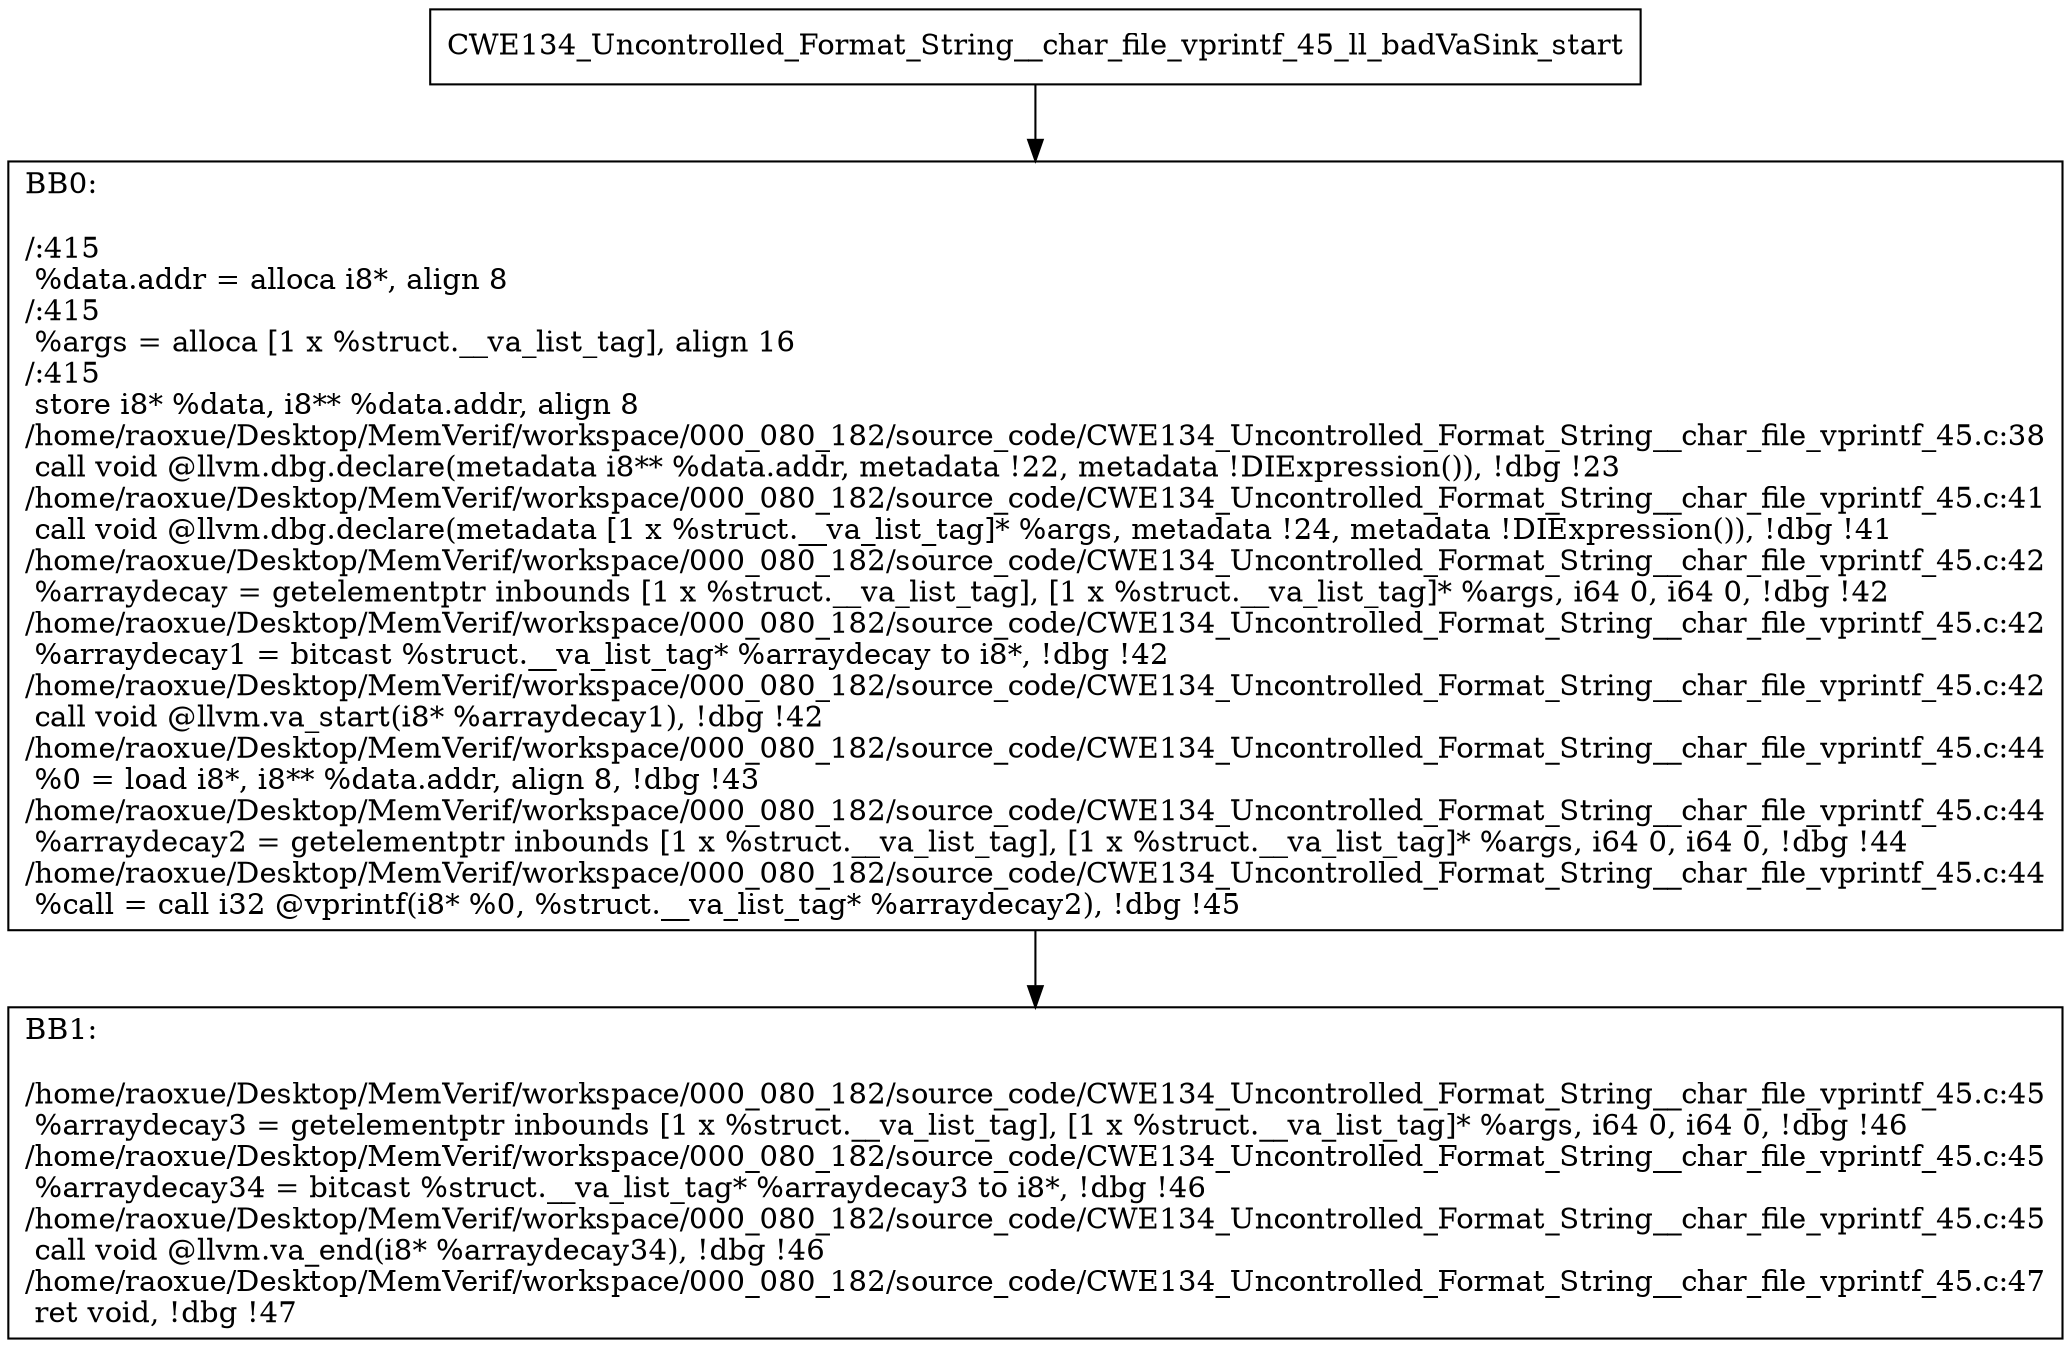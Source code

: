 digraph "CFG for'CWE134_Uncontrolled_Format_String__char_file_vprintf_45_ll_badVaSink' function" {
	BBCWE134_Uncontrolled_Format_String__char_file_vprintf_45_ll_badVaSink_start[shape=record,label="{CWE134_Uncontrolled_Format_String__char_file_vprintf_45_ll_badVaSink_start}"];
	BBCWE134_Uncontrolled_Format_String__char_file_vprintf_45_ll_badVaSink_start-> CWE134_Uncontrolled_Format_String__char_file_vprintf_45_ll_badVaSinkBB0;
	CWE134_Uncontrolled_Format_String__char_file_vprintf_45_ll_badVaSinkBB0 [shape=record, label="{BB0:\l\l/:415\l
  %data.addr = alloca i8*, align 8\l
/:415\l
  %args = alloca [1 x %struct.__va_list_tag], align 16\l
/:415\l
  store i8* %data, i8** %data.addr, align 8\l
/home/raoxue/Desktop/MemVerif/workspace/000_080_182/source_code/CWE134_Uncontrolled_Format_String__char_file_vprintf_45.c:38\l
  call void @llvm.dbg.declare(metadata i8** %data.addr, metadata !22, metadata !DIExpression()), !dbg !23\l
/home/raoxue/Desktop/MemVerif/workspace/000_080_182/source_code/CWE134_Uncontrolled_Format_String__char_file_vprintf_45.c:41\l
  call void @llvm.dbg.declare(metadata [1 x %struct.__va_list_tag]* %args, metadata !24, metadata !DIExpression()), !dbg !41\l
/home/raoxue/Desktop/MemVerif/workspace/000_080_182/source_code/CWE134_Uncontrolled_Format_String__char_file_vprintf_45.c:42\l
  %arraydecay = getelementptr inbounds [1 x %struct.__va_list_tag], [1 x %struct.__va_list_tag]* %args, i64 0, i64 0, !dbg !42\l
/home/raoxue/Desktop/MemVerif/workspace/000_080_182/source_code/CWE134_Uncontrolled_Format_String__char_file_vprintf_45.c:42\l
  %arraydecay1 = bitcast %struct.__va_list_tag* %arraydecay to i8*, !dbg !42\l
/home/raoxue/Desktop/MemVerif/workspace/000_080_182/source_code/CWE134_Uncontrolled_Format_String__char_file_vprintf_45.c:42\l
  call void @llvm.va_start(i8* %arraydecay1), !dbg !42\l
/home/raoxue/Desktop/MemVerif/workspace/000_080_182/source_code/CWE134_Uncontrolled_Format_String__char_file_vprintf_45.c:44\l
  %0 = load i8*, i8** %data.addr, align 8, !dbg !43\l
/home/raoxue/Desktop/MemVerif/workspace/000_080_182/source_code/CWE134_Uncontrolled_Format_String__char_file_vprintf_45.c:44\l
  %arraydecay2 = getelementptr inbounds [1 x %struct.__va_list_tag], [1 x %struct.__va_list_tag]* %args, i64 0, i64 0, !dbg !44\l
/home/raoxue/Desktop/MemVerif/workspace/000_080_182/source_code/CWE134_Uncontrolled_Format_String__char_file_vprintf_45.c:44\l
  %call = call i32 @vprintf(i8* %0, %struct.__va_list_tag* %arraydecay2), !dbg !45\l
}"];
	CWE134_Uncontrolled_Format_String__char_file_vprintf_45_ll_badVaSinkBB0-> CWE134_Uncontrolled_Format_String__char_file_vprintf_45_ll_badVaSinkBB1;
	CWE134_Uncontrolled_Format_String__char_file_vprintf_45_ll_badVaSinkBB1 [shape=record, label="{BB1:\l\l/home/raoxue/Desktop/MemVerif/workspace/000_080_182/source_code/CWE134_Uncontrolled_Format_String__char_file_vprintf_45.c:45\l
  %arraydecay3 = getelementptr inbounds [1 x %struct.__va_list_tag], [1 x %struct.__va_list_tag]* %args, i64 0, i64 0, !dbg !46\l
/home/raoxue/Desktop/MemVerif/workspace/000_080_182/source_code/CWE134_Uncontrolled_Format_String__char_file_vprintf_45.c:45\l
  %arraydecay34 = bitcast %struct.__va_list_tag* %arraydecay3 to i8*, !dbg !46\l
/home/raoxue/Desktop/MemVerif/workspace/000_080_182/source_code/CWE134_Uncontrolled_Format_String__char_file_vprintf_45.c:45\l
  call void @llvm.va_end(i8* %arraydecay34), !dbg !46\l
/home/raoxue/Desktop/MemVerif/workspace/000_080_182/source_code/CWE134_Uncontrolled_Format_String__char_file_vprintf_45.c:47\l
  ret void, !dbg !47\l
}"];
}
